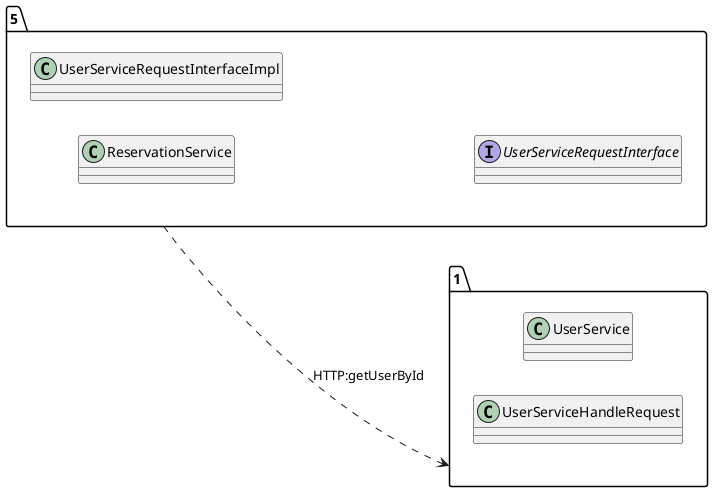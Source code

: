 @startuml 
allow_mixing
left to right direction
package "5"{
class ReservationService
class UserServiceRequestInterfaceImpl
interface UserServiceRequestInterface

}
package "1"{
class UserService
class UserServiceHandleRequest

}
"5" ..> "1":HTTP:getUserById
@enduml